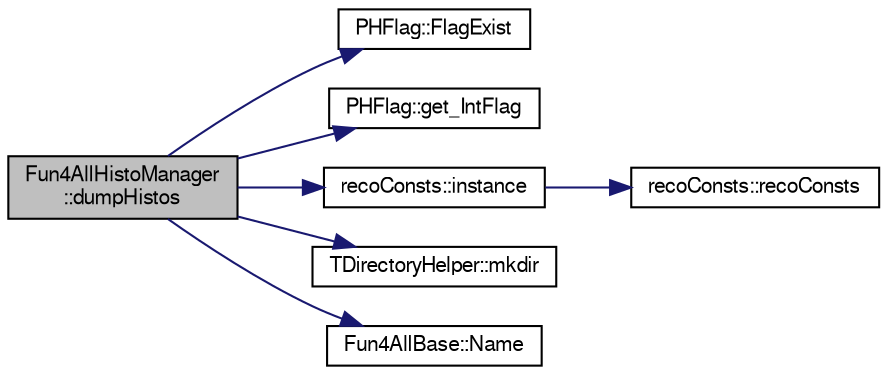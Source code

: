digraph "Fun4AllHistoManager::dumpHistos"
{
  bgcolor="transparent";
  edge [fontname="FreeSans",fontsize="10",labelfontname="FreeSans",labelfontsize="10"];
  node [fontname="FreeSans",fontsize="10",shape=record];
  rankdir="LR";
  Node1 [label="Fun4AllHistoManager\l::dumpHistos",height=0.2,width=0.4,color="black", fillcolor="grey75", style="filled" fontcolor="black"];
  Node1 -> Node2 [color="midnightblue",fontsize="10",style="solid",fontname="FreeSans"];
  Node2 [label="PHFlag::FlagExist",height=0.2,width=0.4,color="black",URL="$d1/da8/classPHFlag.html#a4b73a422f0076568904d71f40e849da5"];
  Node1 -> Node3 [color="midnightblue",fontsize="10",style="solid",fontname="FreeSans"];
  Node3 [label="PHFlag::get_IntFlag",height=0.2,width=0.4,color="black",URL="$d1/da8/classPHFlag.html#a07899067141a5f12333cc37183caddc8"];
  Node1 -> Node4 [color="midnightblue",fontsize="10",style="solid",fontname="FreeSans"];
  Node4 [label="recoConsts::instance",height=0.2,width=0.4,color="black",URL="$d8/d14/classrecoConsts.html#ae69a5c29a7199ba16d0e537158618802"];
  Node4 -> Node5 [color="midnightblue",fontsize="10",style="solid",fontname="FreeSans"];
  Node5 [label="recoConsts::recoConsts",height=0.2,width=0.4,color="black",URL="$d8/d14/classrecoConsts.html#ae882d6adc62f783ec78114fe3dee3c24"];
  Node1 -> Node6 [color="midnightblue",fontsize="10",style="solid",fontname="FreeSans"];
  Node6 [label="TDirectoryHelper::mkdir",height=0.2,width=0.4,color="black",URL="$de/d7e/classTDirectoryHelper.html#aefc78be51a5c3501caf4e2e73bc7ce80"];
  Node1 -> Node7 [color="midnightblue",fontsize="10",style="solid",fontname="FreeSans"];
  Node7 [label="Fun4AllBase::Name",height=0.2,width=0.4,color="black",URL="$d5/dec/classFun4AllBase.html#a41f9ac377743d046f590617fd6f4f0ed",tooltip="Returns the name of this module. "];
}
